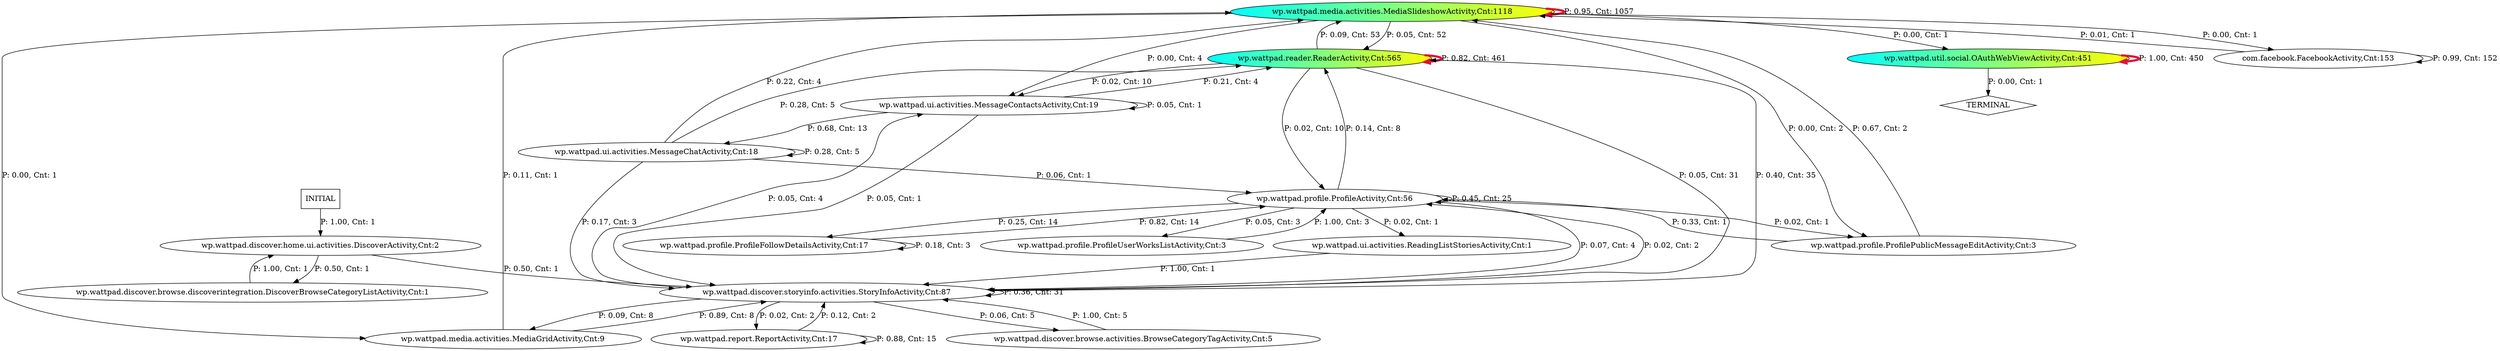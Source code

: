 digraph G {
  6 [label="wp.wattpad.media.activities.MediaSlideshowActivity,Cnt:1118", fillcolor="cyan:yellow", style="filled"];
  11 [label="wp.wattpad.reader.ReaderActivity,Cnt:565", fillcolor="cyan:yellow", style="filled"];
  16 [label="wp.wattpad.util.social.OAuthWebViewActivity,Cnt:451", fillcolor="cyan:yellow", style="filled"];
  0 [label="com.facebook.FacebookActivity,Cnt:153"];
  4 [label="wp.wattpad.discover.storyinfo.activities.StoryInfoActivity,Cnt:87"];
  7 [label="wp.wattpad.profile.ProfileActivity,Cnt:56"];
  14 [label="wp.wattpad.ui.activities.MessageContactsActivity,Cnt:19"];
  13 [label="wp.wattpad.ui.activities.MessageChatActivity,Cnt:18"];
  8 [label="wp.wattpad.profile.ProfileFollowDetailsActivity,Cnt:17"];
  12 [label="wp.wattpad.report.ReportActivity,Cnt:17"];
  5 [label="wp.wattpad.media.activities.MediaGridActivity,Cnt:9"];
  1 [label="wp.wattpad.discover.browse.activities.BrowseCategoryTagActivity,Cnt:5"];
  9 [label="wp.wattpad.profile.ProfilePublicMessageEditActivity,Cnt:3"];
  10 [label="wp.wattpad.profile.ProfileUserWorksListActivity,Cnt:3"];
  3 [label="wp.wattpad.discover.home.ui.activities.DiscoverActivity,Cnt:2"];
  2 [label="wp.wattpad.discover.browse.discoverintegration.DiscoverBrowseCategoryListActivity,Cnt:1"];
  15 [label="wp.wattpad.ui.activities.ReadingListStoriesActivity,Cnt:1"];
  17 [label="TERMINAL",shape=diamond];
  18 [label="INITIAL",shape=box];
6->6 [label="P: 0.95, Cnt: 1057", color="crimson", penwidth=4];
11->11 [label="P: 0.82, Cnt: 461", color="crimson", penwidth=4];
16->16 [label="P: 1.00, Cnt: 450", color="crimson", penwidth=4];
0->0 [label="P: 0.99, Cnt: 152"];
11->6 [label="P: 0.09, Cnt: 53"];
6->11 [label="P: 0.05, Cnt: 52"];
4->11 [label="P: 0.40, Cnt: 35"];
4->4 [label="P: 0.36, Cnt: 31"];
11->4 [label="P: 0.05, Cnt: 31"];
7->7 [label="P: 0.45, Cnt: 25"];
12->12 [label="P: 0.88, Cnt: 15"];
7->8 [label="P: 0.25, Cnt: 14"];
8->7 [label="P: 0.82, Cnt: 14"];
14->13 [label="P: 0.68, Cnt: 13"];
11->7 [label="P: 0.02, Cnt: 10"];
11->14 [label="P: 0.02, Cnt: 10"];
4->5 [label="P: 0.09, Cnt: 8"];
5->4 [label="P: 0.89, Cnt: 8"];
7->11 [label="P: 0.14, Cnt: 8"];
1->4 [label="P: 1.00, Cnt: 5"];
4->1 [label="P: 0.06, Cnt: 5"];
13->11 [label="P: 0.28, Cnt: 5"];
13->13 [label="P: 0.28, Cnt: 5"];
4->14 [label="P: 0.05, Cnt: 4"];
6->14 [label="P: 0.00, Cnt: 4"];
7->4 [label="P: 0.07, Cnt: 4"];
13->6 [label="P: 0.22, Cnt: 4"];
14->11 [label="P: 0.21, Cnt: 4"];
7->10 [label="P: 0.05, Cnt: 3"];
8->8 [label="P: 0.18, Cnt: 3"];
10->7 [label="P: 1.00, Cnt: 3"];
13->4 [label="P: 0.17, Cnt: 3"];
4->7 [label="P: 0.02, Cnt: 2"];
4->12 [label="P: 0.02, Cnt: 2"];
6->9 [label="P: 0.00, Cnt: 2"];
9->6 [label="P: 0.67, Cnt: 2"];
12->4 [label="P: 0.12, Cnt: 2"];
0->6 [label="P: 0.01, Cnt: 1"];
2->3 [label="P: 1.00, Cnt: 1"];
3->2 [label="P: 0.50, Cnt: 1"];
3->4 [label="P: 0.50, Cnt: 1"];
5->6 [label="P: 0.11, Cnt: 1"];
6->0 [label="P: 0.00, Cnt: 1"];
6->5 [label="P: 0.00, Cnt: 1"];
6->16 [label="P: 0.00, Cnt: 1"];
7->9 [label="P: 0.02, Cnt: 1"];
7->15 [label="P: 0.02, Cnt: 1"];
9->7 [label="P: 0.33, Cnt: 1"];
13->7 [label="P: 0.06, Cnt: 1"];
14->4 [label="P: 0.05, Cnt: 1"];
14->14 [label="P: 0.05, Cnt: 1"];
15->4 [label="P: 1.00, Cnt: 1"];
16->17 [label="P: 0.00, Cnt: 1"];
18->3 [label="P: 1.00, Cnt: 1"];
}
